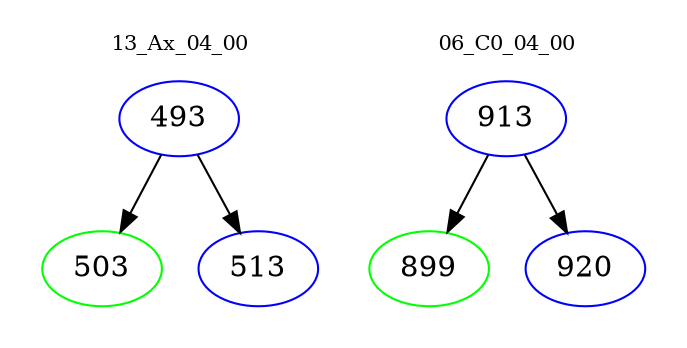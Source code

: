 digraph{
subgraph cluster_0 {
color = white
label = "13_Ax_04_00";
fontsize=10;
T0_493 [label="493", color="blue"]
T0_493 -> T0_503 [color="black"]
T0_503 [label="503", color="green"]
T0_493 -> T0_513 [color="black"]
T0_513 [label="513", color="blue"]
}
subgraph cluster_1 {
color = white
label = "06_C0_04_00";
fontsize=10;
T1_913 [label="913", color="blue"]
T1_913 -> T1_899 [color="black"]
T1_899 [label="899", color="green"]
T1_913 -> T1_920 [color="black"]
T1_920 [label="920", color="blue"]
}
}
